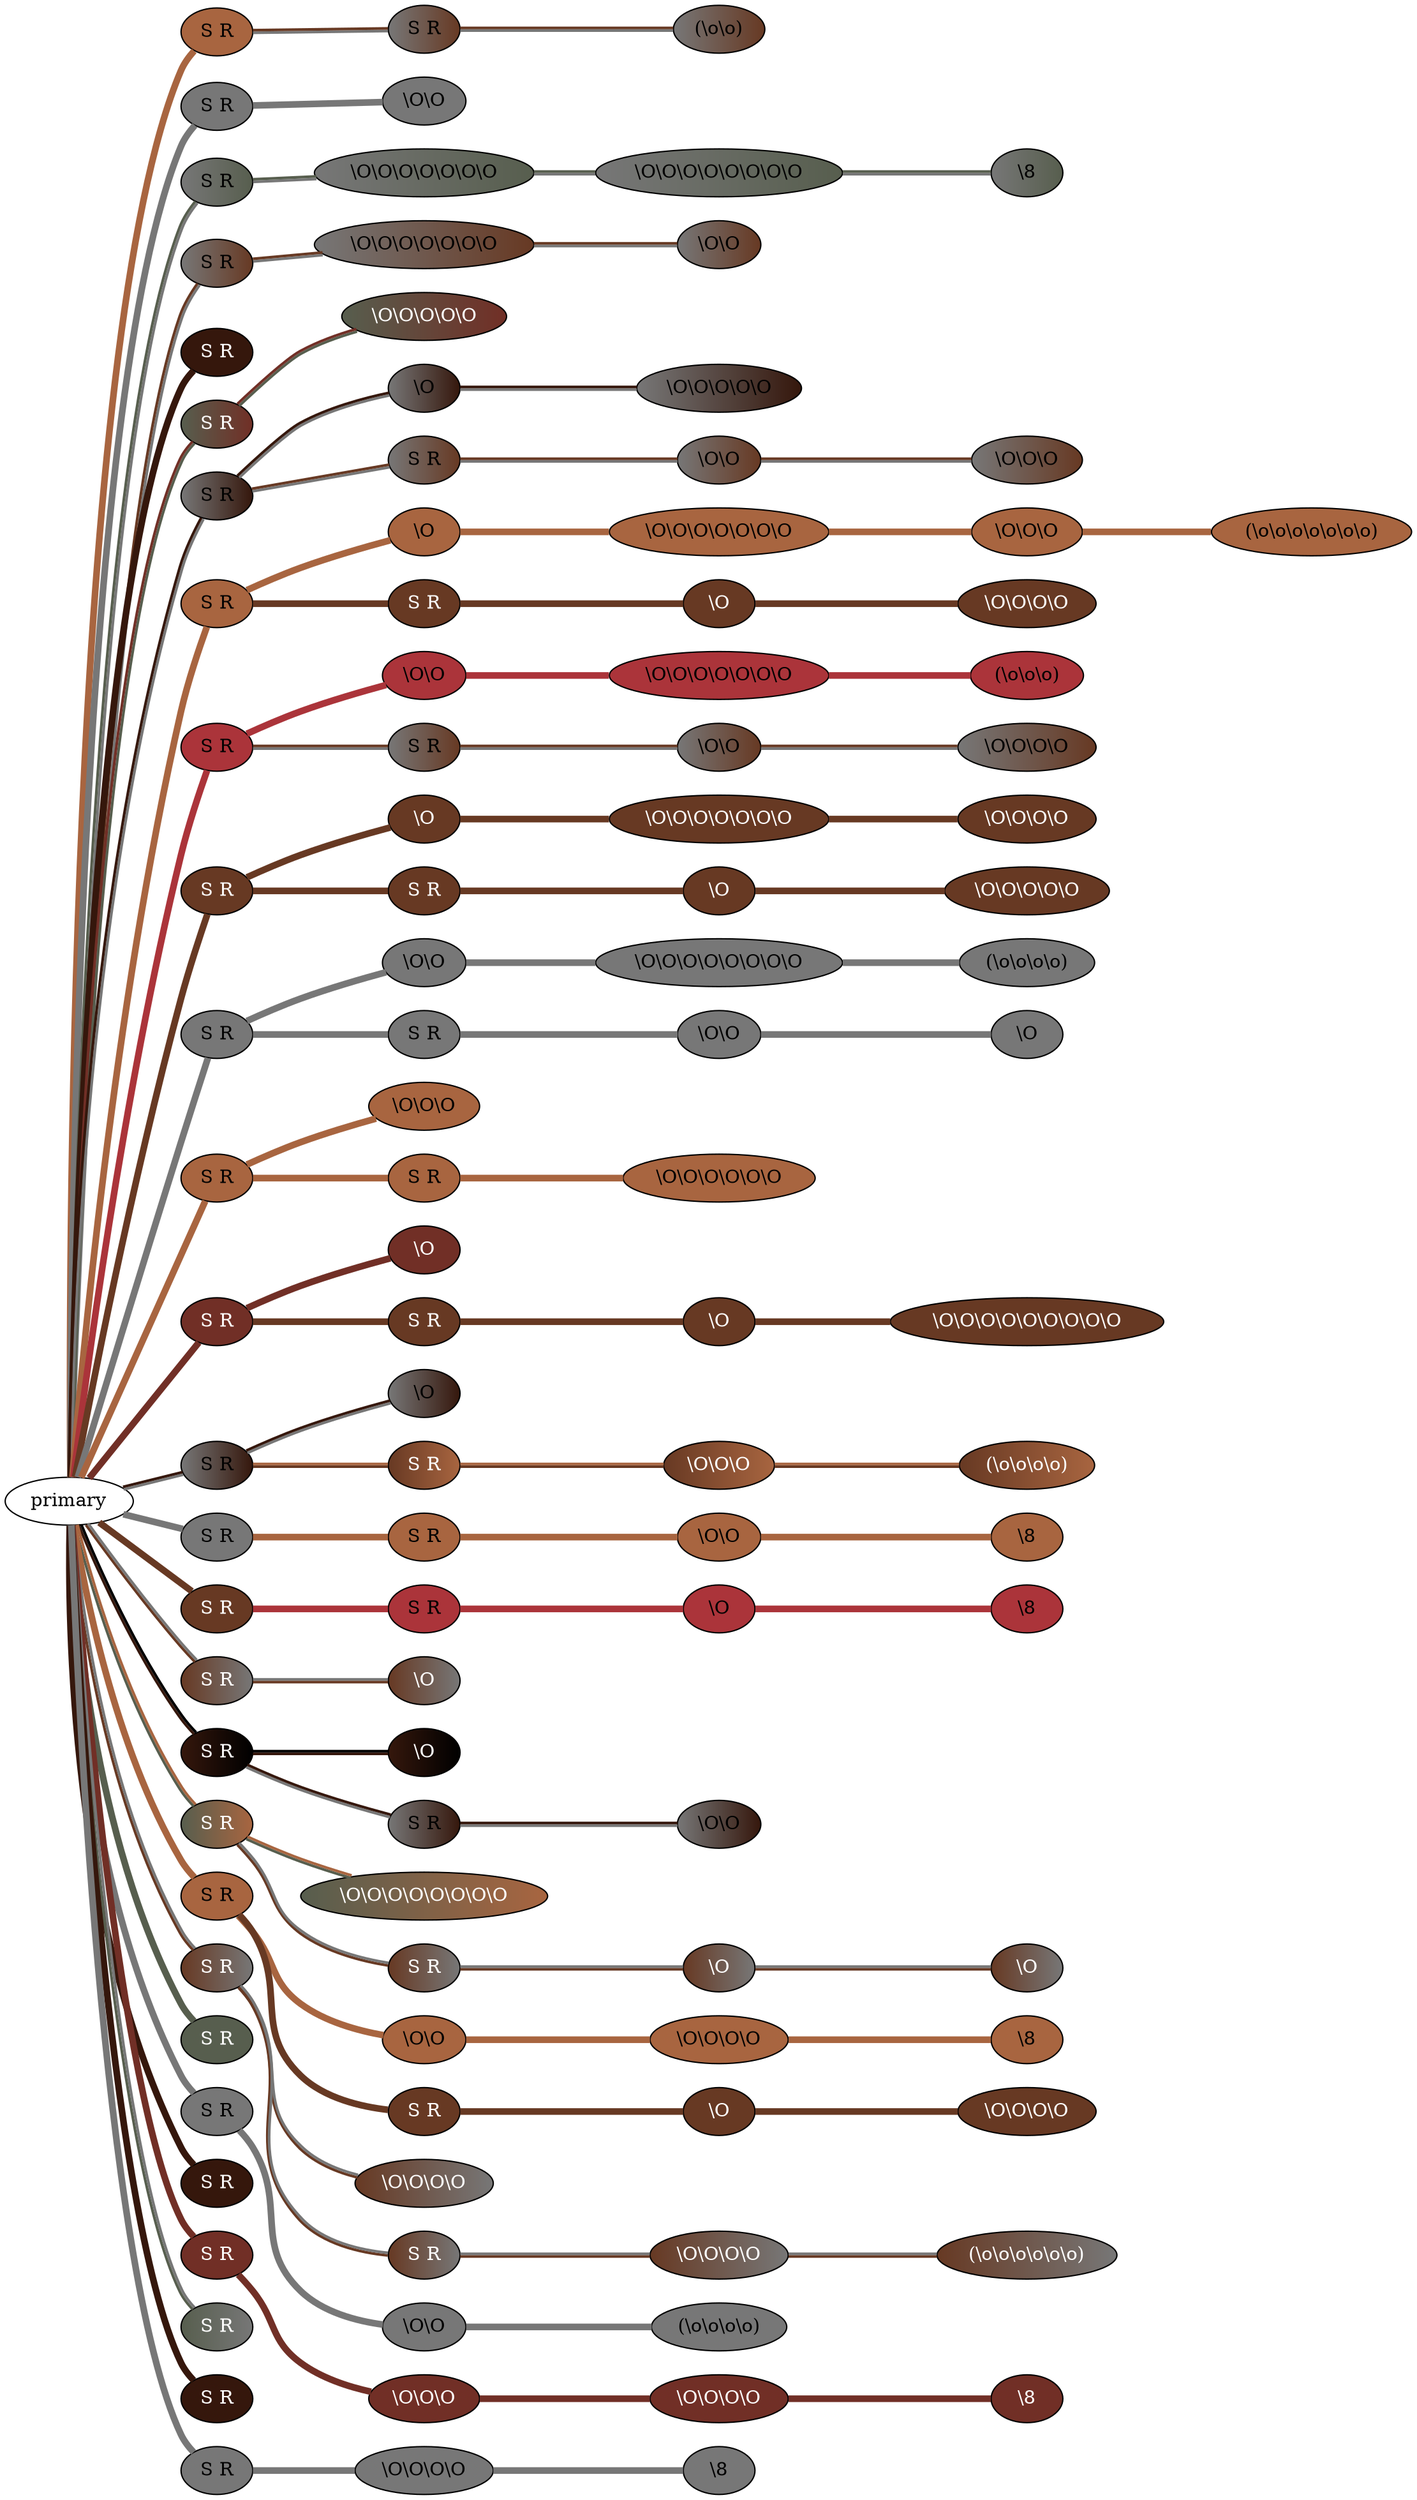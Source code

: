 graph {
 graph [rankdir=LR]
"1" [qtype="pendant_node", pendant_colors="#A86540", pendant_ply="S", pendant_attach="R", pendant_length="5.0", label="S R", style=filled, fillcolor="#A86540", fontcolor="#000000"]
"primary" -- "1" [qtype="pendant_link",penwidth=5,color="#A86540"]
"1s1" [qtype="pendant_node", pendant_colors="#777777:#673923", pendant_ply="S", pendant_attach="R", pendant_length="29.0", label="S R", style=filled, fillcolor="#777777:#673923", fontcolor="#000000"]
"1" -- "1s1" [qtype="pendant_link",penwidth=2,color="#777777:#673923"]
"1s1:0" [qtype="knot_node", knot_value="2", knot_type="L", knot_position="22.0", knot_spin="Z", label="(\\o\\o)", style=filled, fillcolor="#777777:#673923" , fontcolor="#000000"]
"1s1" -- "1s1:0" [qtype="knot_link",penwidth=2,color="#777777:#673923"]
"2" [qtype="pendant_node", pendant_colors="#777777", pendant_ply="S", pendant_attach="R", pendant_length="51.0", label="S R", style=filled, fillcolor="#777777", fontcolor="#000000"]
"primary" -- "2" [qtype="pendant_link",penwidth=5,color="#777777"]
"2:0" [qtype="knot_node", knot_value="2", knot_type="S", knot_position="5.5", knot_spin="Z", label="\\O\\O", style=filled, fillcolor="#777777" , fontcolor="#000000"]
"2" -- "2:0" [qtype="knot_link",penwidth=5,color="#777777"]
"3" [qtype="pendant_node", pendant_colors="#777777:#575E4E", pendant_ply="S", pendant_attach="R", pendant_length="27.5", label="S R", style=filled, fillcolor="#777777:#575E4E", fontcolor="#000000"]
"primary" -- "3" [qtype="pendant_link",penwidth=2,color="#777777:#575E4E"]
"3:0" [qtype="knot_node", knot_value="7", knot_type="S", knot_position="12.0", knot_spin="Z", label="\\O\\O\\O\\O\\O\\O\\O", style=filled, fillcolor="#777777:#575E4E" , fontcolor="#000000"]
"3" -- "3:0" [qtype="knot_link",penwidth=2,color="#777777:#575E4E"]
"3:1" [qtype="knot_node", knot_value="8", knot_type="S", knot_position="18.5", knot_spin="Z", label="\\O\\O\\O\\O\\O\\O\\O\\O", style=filled, fillcolor="#777777:#575E4E" , fontcolor="#000000"]
"3:0" -- "3:1" [qtype="knot_link",penwidth=2,color="#777777:#575E4E"]
"3:2" [qtype="knot_node", knot_value="1", knot_type="E", knot_position="24.5", knot_spin="Z", label="\\8", style=filled, fillcolor="#777777:#575E4E" , fontcolor="#000000"]
"3:1" -- "3:2" [qtype="knot_link",penwidth=2,color="#777777:#575E4E"]
"4" [qtype="pendant_node", pendant_colors="#777777:#673923", pendant_ply="S", pendant_attach="R", pendant_length="18.5", label="S R", style=filled, fillcolor="#777777:#673923", fontcolor="#000000"]
"primary" -- "4" [qtype="pendant_link",penwidth=2,color="#777777:#673923"]
"4:0" [qtype="knot_node", knot_value="7", knot_type="S", knot_position="12.0", knot_spin="Z", label="\\O\\O\\O\\O\\O\\O\\O", style=filled, fillcolor="#777777:#673923" , fontcolor="#000000"]
"4" -- "4:0" [qtype="knot_link",penwidth=2,color="#777777:#673923"]
"4:1" [qtype="knot_node", knot_value="2", knot_type="S", knot_position="17.0", knot_spin="Z", label="\\O\\O", style=filled, fillcolor="#777777:#673923" , fontcolor="#000000"]
"4:0" -- "4:1" [qtype="knot_link",penwidth=2,color="#777777:#673923"]
"5" [qtype="pendant_node", pendant_colors="#35170C", pendant_ply="S", pendant_attach="R", pendant_length="0.0", label="S R", style=filled, fillcolor="#35170C", fontcolor="#ffffff"]
"primary" -- "5" [qtype="pendant_link",penwidth=5,color="#35170C"]
"6" [qtype="pendant_node", pendant_colors="#575E4E:#712F26", pendant_ply="S", pendant_attach="R", pendant_length="15.5", label="S R", style=filled, fillcolor="#575E4E:#712F26", fontcolor="#ffffff"]
"primary" -- "6" [qtype="pendant_link",penwidth=2,color="#575E4E:#712F26"]
"6:0" [qtype="knot_node", knot_value="5", knot_type="S", knot_position="11.5", knot_spin="Z", label="\\O\\O\\O\\O\\O", style=filled, fillcolor="#575E4E:#712F26" , fontcolor="#ffffff"]
"6" -- "6:0" [qtype="knot_link",penwidth=2,color="#575E4E:#712F26"]
"7" [qtype="pendant_node", pendant_colors="#777777:#35170C", pendant_ply="S", pendant_attach="R", pendant_length="22.0", label="S R", style=filled, fillcolor="#777777:#35170C", fontcolor="#000000"]
"primary" -- "7" [qtype="pendant_link",penwidth=2,color="#777777:#35170C"]
"7:0" [qtype="knot_node", knot_value="1", knot_type="S", knot_position="11.0", knot_spin="Z", label="\\O", style=filled, fillcolor="#777777:#35170C" , fontcolor="#000000"]
"7" -- "7:0" [qtype="knot_link",penwidth=2,color="#777777:#35170C"]
"7:1" [qtype="knot_node", knot_value="5", knot_type="S", knot_position="17.5", knot_spin="Z", label="\\O\\O\\O\\O\\O", style=filled, fillcolor="#777777:#35170C" , fontcolor="#000000"]
"7:0" -- "7:1" [qtype="knot_link",penwidth=2,color="#777777:#35170C"]
"7s1" [qtype="pendant_node", pendant_colors="#777777:#673923", pendant_ply="S", pendant_attach="R", pendant_length="22.0", label="S R", style=filled, fillcolor="#777777:#673923", fontcolor="#000000"]
"7" -- "7s1" [qtype="pendant_link",penwidth=2,color="#777777:#673923"]
"7s1:0" [qtype="knot_node", knot_value="2", knot_type="S", knot_position="8.5", knot_spin="Z", label="\\O\\O", style=filled, fillcolor="#777777:#673923" , fontcolor="#000000"]
"7s1" -- "7s1:0" [qtype="knot_link",penwidth=2,color="#777777:#673923"]
"7s1:1" [qtype="knot_node", knot_value="3", knot_type="S", knot_position="14.5", knot_spin="Z", label="\\O\\O\\O", style=filled, fillcolor="#777777:#673923" , fontcolor="#000000"]
"7s1:0" -- "7s1:1" [qtype="knot_link",penwidth=2,color="#777777:#673923"]
"8" [qtype="pendant_node", pendant_colors="#A86540", pendant_ply="S", pendant_attach="R", pendant_length="27.0", label="S R", style=filled, fillcolor="#A86540", fontcolor="#000000"]
"primary" -- "8" [qtype="pendant_link",penwidth=5,color="#A86540"]
"8:0" [qtype="knot_node", knot_value="1", knot_type="S", knot_position="5.5", knot_spin="Z", label="\\O", style=filled, fillcolor="#A86540" , fontcolor="#000000"]
"8" -- "8:0" [qtype="knot_link",penwidth=5,color="#A86540"]
"8:1" [qtype="knot_node", knot_value="7", knot_type="S", knot_position="11.5", knot_spin="Z", label="\\O\\O\\O\\O\\O\\O\\O", style=filled, fillcolor="#A86540" , fontcolor="#000000"]
"8:0" -- "8:1" [qtype="knot_link",penwidth=5,color="#A86540"]
"8:2" [qtype="knot_node", knot_value="3", knot_type="S", knot_position="17.0", knot_spin="Z", label="\\O\\O\\O", style=filled, fillcolor="#A86540" , fontcolor="#000000"]
"8:1" -- "8:2" [qtype="knot_link",penwidth=5,color="#A86540"]
"8:3" [qtype="knot_node", knot_value="7", knot_type="L", knot_position="22.0", knot_spin="Z", label="(\\o\\o\\o\\o\\o\\o\\o)", style=filled, fillcolor="#A86540" , fontcolor="#000000"]
"8:2" -- "8:3" [qtype="knot_link",penwidth=5,color="#A86540"]
"8s1" [qtype="pendant_node", pendant_colors="#673923", pendant_ply="S", pendant_attach="R", pendant_length="24.5", label="S R", style=filled, fillcolor="#673923", fontcolor="#ffffff"]
"8" -- "8s1" [qtype="pendant_link",penwidth=5,color="#673923"]
"8s1:0" [qtype="knot_node", knot_value="1", knot_type="S", knot_position="4.5", knot_spin="Z", label="\\O", style=filled, fillcolor="#673923" , fontcolor="#ffffff"]
"8s1" -- "8s1:0" [qtype="knot_link",penwidth=5,color="#673923"]
"8s1:1" [qtype="knot_node", knot_value="4", knot_type="S", knot_position="16.0", knot_spin="Z", label="\\O\\O\\O\\O", style=filled, fillcolor="#673923" , fontcolor="#ffffff"]
"8s1:0" -- "8s1:1" [qtype="knot_link",penwidth=5,color="#673923"]
"9" [qtype="pendant_node", pendant_colors="#AB343A", pendant_ply="S", pendant_attach="R", pendant_length="24.0", label="S R", style=filled, fillcolor="#AB343A", fontcolor="#000000"]
"primary" -- "9" [qtype="pendant_link",penwidth=5,color="#AB343A"]
"9:0" [qtype="knot_node", knot_value="2", knot_type="S", knot_position="10.5", knot_spin="Z", label="\\O\\O", style=filled, fillcolor="#AB343A" , fontcolor="#000000"]
"9" -- "9:0" [qtype="knot_link",penwidth=5,color="#AB343A"]
"9:1" [qtype="knot_node", knot_value="7", knot_type="S", knot_position="17.0", knot_spin="Z", label="\\O\\O\\O\\O\\O\\O\\O", style=filled, fillcolor="#AB343A" , fontcolor="#000000"]
"9:0" -- "9:1" [qtype="knot_link",penwidth=5,color="#AB343A"]
"9:2" [qtype="knot_node", knot_value="3", knot_type="L", knot_position="21.5", knot_spin="Z", label="(\\o\\o\\o)", style=filled, fillcolor="#AB343A" , fontcolor="#000000"]
"9:1" -- "9:2" [qtype="knot_link",penwidth=5,color="#AB343A"]
"9s1" [qtype="pendant_node", pendant_colors="#777777:#673923", pendant_ply="S", pendant_attach="R", pendant_length="27.0", label="S R", style=filled, fillcolor="#777777:#673923", fontcolor="#000000"]
"9" -- "9s1" [qtype="pendant_link",penwidth=2,color="#777777:#673923"]
"9s1:0" [qtype="knot_node", knot_value="2", knot_type="S", knot_position="9.5", knot_spin="Z", label="\\O\\O", style=filled, fillcolor="#777777:#673923" , fontcolor="#000000"]
"9s1" -- "9s1:0" [qtype="knot_link",penwidth=2,color="#777777:#673923"]
"9s1:1" [qtype="knot_node", knot_value="4", knot_type="S", knot_position="15.5", knot_spin="Z", label="\\O\\O\\O\\O", style=filled, fillcolor="#777777:#673923" , fontcolor="#000000"]
"9s1:0" -- "9s1:1" [qtype="knot_link",penwidth=2,color="#777777:#673923"]
"10" [qtype="pendant_node", pendant_colors="#673923", pendant_ply="S", pendant_attach="R", pendant_length="18.0", label="S R", style=filled, fillcolor="#673923", fontcolor="#ffffff"]
"primary" -- "10" [qtype="pendant_link",penwidth=5,color="#673923"]
"10:0" [qtype="knot_node", knot_value="1", knot_type="S", knot_position="5.5", knot_spin="Z", label="\\O", style=filled, fillcolor="#673923" , fontcolor="#ffffff"]
"10" -- "10:0" [qtype="knot_link",penwidth=5,color="#673923"]
"10:1" [qtype="knot_node", knot_value="7", knot_type="S", knot_position="11.5", knot_spin="Z", label="\\O\\O\\O\\O\\O\\O\\O", style=filled, fillcolor="#673923" , fontcolor="#ffffff"]
"10:0" -- "10:1" [qtype="knot_link",penwidth=5,color="#673923"]
"10:2" [qtype="knot_node", knot_value="4", knot_type="S", knot_position="17.5", knot_spin="Z", label="\\O\\O\\O\\O", style=filled, fillcolor="#673923" , fontcolor="#ffffff"]
"10:1" -- "10:2" [qtype="knot_link",penwidth=5,color="#673923"]
"10s1" [qtype="pendant_node", pendant_colors="#673923", pendant_ply="S", pendant_attach="R", pendant_length="13.5", label="S R", style=filled, fillcolor="#673923", fontcolor="#ffffff"]
"10" -- "10s1" [qtype="pendant_link",penwidth=5,color="#673923"]
"10s1:0" [qtype="knot_node", knot_value="1", knot_type="S", knot_position="4.0", knot_spin="Z", label="\\O", style=filled, fillcolor="#673923" , fontcolor="#ffffff"]
"10s1" -- "10s1:0" [qtype="knot_link",penwidth=5,color="#673923"]
"10s1:1" [qtype="knot_node", knot_value="5", knot_type="S", knot_position="9.5", knot_spin="Z", label="\\O\\O\\O\\O\\O", style=filled, fillcolor="#673923" , fontcolor="#ffffff"]
"10s1:0" -- "10s1:1" [qtype="knot_link",penwidth=5,color="#673923"]
"11" [qtype="pendant_node", pendant_colors="#777777", pendant_ply="S", pendant_attach="R", pendant_length="29.0", label="S R", style=filled, fillcolor="#777777", fontcolor="#000000"]
"primary" -- "11" [qtype="pendant_link",penwidth=5,color="#777777"]
"11:0" [qtype="knot_node", knot_value="2", knot_type="S", knot_position="11.0", knot_spin="Z", label="\\O\\O", style=filled, fillcolor="#777777" , fontcolor="#000000"]
"11" -- "11:0" [qtype="knot_link",penwidth=5,color="#777777"]
"11:1" [qtype="knot_node", knot_value="8", knot_type="S", knot_position="17.5", knot_spin="Z", label="\\O\\O\\O\\O\\O\\O\\O\\O", style=filled, fillcolor="#777777" , fontcolor="#000000"]
"11:0" -- "11:1" [qtype="knot_link",penwidth=5,color="#777777"]
"11:2" [qtype="knot_node", knot_value="4", knot_type="L", knot_position="22.0", knot_spin="Z", label="(\\o\\o\\o\\o)", style=filled, fillcolor="#777777" , fontcolor="#000000"]
"11:1" -- "11:2" [qtype="knot_link",penwidth=5,color="#777777"]
"11s1" [qtype="pendant_node", pendant_colors="#777777", pendant_ply="S", pendant_attach="R", pendant_length="30.0", label="S R", style=filled, fillcolor="#777777", fontcolor="#000000"]
"11" -- "11s1" [qtype="pendant_link",penwidth=5,color="#777777"]
"11s1:0" [qtype="knot_node", knot_value="2", knot_type="S", knot_position="9.5", knot_spin="Z", label="\\O\\O", style=filled, fillcolor="#777777" , fontcolor="#000000"]
"11s1" -- "11s1:0" [qtype="knot_link",penwidth=5,color="#777777"]
"11s1:1" [qtype="knot_node", knot_value="1", knot_type="S", knot_position="15.0", knot_spin="Z", label="\\O", style=filled, fillcolor="#777777" , fontcolor="#000000"]
"11s1:0" -- "11s1:1" [qtype="knot_link",penwidth=5,color="#777777"]
"12" [qtype="pendant_node", pendant_colors="#A86540", pendant_ply="S", pendant_attach="R", pendant_length="42.0", label="S R", style=filled, fillcolor="#A86540", fontcolor="#000000"]
"primary" -- "12" [qtype="pendant_link",penwidth=5,color="#A86540"]
"12:0" [qtype="knot_node", knot_value="3", knot_type="S", knot_position="18.0", knot_spin="Z", label="\\O\\O\\O", style=filled, fillcolor="#A86540" , fontcolor="#000000"]
"12" -- "12:0" [qtype="knot_link",penwidth=5,color="#A86540"]
"12s1" [qtype="pendant_node", pendant_colors="#A86540", pendant_ply="S", pendant_attach="R", pendant_length="17.0", label="S R", style=filled, fillcolor="#A86540", fontcolor="#000000"]
"12" -- "12s1" [qtype="pendant_link",penwidth=5,color="#A86540"]
"12s1:0" [qtype="knot_node", knot_value="6", knot_type="S", knot_position="17.0", knot_spin="Z", label="\\O\\O\\O\\O\\O\\O", style=filled, fillcolor="#A86540" , fontcolor="#000000"]
"12s1" -- "12s1:0" [qtype="knot_link",penwidth=5,color="#A86540"]
"13" [qtype="pendant_node", pendant_colors="#712F26", pendant_ply="S", pendant_attach="R", pendant_length="12.5", label="S R", style=filled, fillcolor="#712F26", fontcolor="#ffffff"]
"primary" -- "13" [qtype="pendant_link",penwidth=5,color="#712F26"]
"13:0" [qtype="knot_node", knot_value="1", knot_type="S", knot_position="10.5", knot_spin="Z", label="\\O", style=filled, fillcolor="#712F26" , fontcolor="#ffffff"]
"13" -- "13:0" [qtype="knot_link",penwidth=5,color="#712F26"]
"13s1" [qtype="pendant_node", pendant_colors="#673923", pendant_ply="S", pendant_attach="R", pendant_length="23.0", label="S R", style=filled, fillcolor="#673923", fontcolor="#ffffff"]
"13" -- "13s1" [qtype="pendant_link",penwidth=5,color="#673923"]
"13s1:0" [qtype="knot_node", knot_value="1", knot_type="S", knot_position="8.5", knot_spin="Z", label="\\O", style=filled, fillcolor="#673923" , fontcolor="#ffffff"]
"13s1" -- "13s1:0" [qtype="knot_link",penwidth=5,color="#673923"]
"13s1:1" [qtype="knot_node", knot_value="9", knot_type="S", knot_position="16.0", knot_spin="Z", label="\\O\\O\\O\\O\\O\\O\\O\\O\\O", style=filled, fillcolor="#673923" , fontcolor="#ffffff"]
"13s1:0" -- "13s1:1" [qtype="knot_link",penwidth=5,color="#673923"]
"14" [qtype="pendant_node", pendant_colors="#777777:#35170C", pendant_ply="S", pendant_attach="R", pendant_length="20.0", label="S R", style=filled, fillcolor="#777777:#35170C", fontcolor="#000000"]
"primary" -- "14" [qtype="pendant_link",penwidth=2,color="#777777:#35170C"]
"14:0" [qtype="knot_node", knot_value="1", knot_type="S", knot_position="17.5", knot_spin="Z", label="\\O", style=filled, fillcolor="#777777:#35170C" , fontcolor="#000000"]
"14" -- "14:0" [qtype="knot_link",penwidth=2,color="#777777:#35170C"]
"14s1" [qtype="pendant_node", pendant_colors="#673923:#A86540", pendant_ply="S", pendant_attach="R", pendant_length="22.0", label="S R", style=filled, fillcolor="#673923:#A86540", fontcolor="#ffffff"]
"14" -- "14s1" [qtype="pendant_link",penwidth=2,color="#673923:#A86540"]
"14s1:0" [qtype="knot_node", knot_value="3", knot_type="S", knot_position="15.0", knot_spin="Z", label="\\O\\O\\O", style=filled, fillcolor="#673923:#A86540" , fontcolor="#ffffff"]
"14s1" -- "14s1:0" [qtype="knot_link",penwidth=2,color="#673923:#A86540"]
"14s1:1" [qtype="knot_node", knot_value="4", knot_type="L", knot_position="20.0", knot_spin="Z", label="(\\o\\o\\o\\o)", style=filled, fillcolor="#673923:#A86540" , fontcolor="#ffffff"]
"14s1:0" -- "14s1:1" [qtype="knot_link",penwidth=2,color="#673923:#A86540"]
"15" [qtype="pendant_node", pendant_colors="#777777", pendant_ply="S", pendant_attach="R", pendant_length="11.0", label="S R", style=filled, fillcolor="#777777", fontcolor="#000000"]
"primary" -- "15" [qtype="pendant_link",penwidth=5,color="#777777"]
"15s1" [qtype="pendant_node", pendant_colors="#A86540", pendant_ply="S", pendant_attach="R", pendant_length="39.0", label="S R", style=filled, fillcolor="#A86540", fontcolor="#000000"]
"15" -- "15s1" [qtype="pendant_link",penwidth=5,color="#A86540"]
"15s1:0" [qtype="knot_node", knot_value="2", knot_type="S", knot_position="15.0", knot_spin="Z", label="\\O\\O", style=filled, fillcolor="#A86540" , fontcolor="#000000"]
"15s1" -- "15s1:0" [qtype="knot_link",penwidth=5,color="#A86540"]
"15s1:1" [qtype="knot_node", knot_value="1", knot_type="E", knot_position="20.5", knot_spin="Z", label="\\8", style=filled, fillcolor="#A86540" , fontcolor="#000000"]
"15s1:0" -- "15s1:1" [qtype="knot_link",penwidth=5,color="#A86540"]
"16" [qtype="pendant_node", pendant_colors="#673923", pendant_ply="S", pendant_attach="R", pendant_length="1.5", label="S R", style=filled, fillcolor="#673923", fontcolor="#ffffff"]
"primary" -- "16" [qtype="pendant_link",penwidth=5,color="#673923"]
"16s1" [qtype="pendant_node", pendant_colors="#AB343A", pendant_ply="S", pendant_attach="R", pendant_length="34.0", label="S R", style=filled, fillcolor="#AB343A", fontcolor="#000000"]
"16" -- "16s1" [qtype="pendant_link",penwidth=5,color="#AB343A"]
"16s1:0" [qtype="knot_node", knot_value="1", knot_type="S", knot_position="14.5", knot_spin="Z", label="\\O", style=filled, fillcolor="#AB343A" , fontcolor="#000000"]
"16s1" -- "16s1:0" [qtype="knot_link",penwidth=5,color="#AB343A"]
"16s1:1" [qtype="knot_node", knot_value="1", knot_type="E", knot_position="21.0", knot_spin="Z", label="\\8", style=filled, fillcolor="#AB343A" , fontcolor="#000000"]
"16s1:0" -- "16s1:1" [qtype="knot_link",penwidth=5,color="#AB343A"]
"17" [qtype="pendant_node", pendant_colors="#673923:#777777", pendant_ply="S", pendant_attach="R", pendant_length="24.0", label="S R", style=filled, fillcolor="#673923:#777777", fontcolor="#ffffff"]
"primary" -- "17" [qtype="pendant_link",penwidth=2,color="#673923:#777777"]
"17:0" [qtype="knot_node", knot_value="1", knot_type="S", knot_position="17.0", knot_spin="Z", label="\\O", style=filled, fillcolor="#673923:#777777" , fontcolor="#ffffff"]
"17" -- "17:0" [qtype="knot_link",penwidth=2,color="#673923:#777777"]
"18" [qtype="pendant_node", pendant_colors="#35170C:#000000", pendant_ply="S", pendant_attach="R", pendant_length="11.0", label="S R", style=filled, fillcolor="#35170C:#000000", fontcolor="#ffffff"]
"primary" -- "18" [qtype="pendant_link",penwidth=2,color="#35170C:#000000"]
"18:0" [qtype="knot_node", knot_value="1", knot_type="S", knot_position="4.5", knot_spin="Z", label="\\O", style=filled, fillcolor="#35170C:#000000" , fontcolor="#ffffff"]
"18" -- "18:0" [qtype="knot_link",penwidth=2,color="#35170C:#000000"]
"18s1" [qtype="pendant_node", pendant_colors="#777777:#35170C", pendant_ply="S", pendant_attach="R", pendant_length="23.0", label="S R", style=filled, fillcolor="#777777:#35170C", fontcolor="#000000"]
"18" -- "18s1" [qtype="pendant_link",penwidth=2,color="#777777:#35170C"]
"18s1:0" [qtype="knot_node", knot_value="2", knot_type="S", knot_position="9.0", knot_spin="Z", label="\\O\\O", style=filled, fillcolor="#777777:#35170C" , fontcolor="#000000"]
"18s1" -- "18s1:0" [qtype="knot_link",penwidth=2,color="#777777:#35170C"]
"19" [qtype="pendant_node", pendant_colors="#575E4E:#A86540", pendant_ply="S", pendant_attach="R", pendant_length="24.0", label="S R", style=filled, fillcolor="#575E4E:#A86540", fontcolor="#ffffff"]
"primary" -- "19" [qtype="pendant_link",penwidth=2,color="#575E4E:#A86540"]
"19:0" [qtype="knot_node", knot_value="8", knot_type="S", knot_position="17.0", knot_spin="Z", label="\\O\\O\\O\\O\\O\\O\\O\\O", style=filled, fillcolor="#575E4E:#A86540" , fontcolor="#ffffff"]
"19" -- "19:0" [qtype="knot_link",penwidth=2,color="#575E4E:#A86540"]
"19s1" [qtype="pendant_node", pendant_colors="#673923:#777777", pendant_ply="S", pendant_attach="R", pendant_length="38.0", label="S R", style=filled, fillcolor="#673923:#777777", fontcolor="#ffffff"]
"19" -- "19s1" [qtype="pendant_link",penwidth=2,color="#673923:#777777"]
"19s1:0" [qtype="knot_node", knot_value="1", knot_type="S", knot_position="8.0", knot_spin="Z", label="\\O", style=filled, fillcolor="#673923:#777777" , fontcolor="#ffffff"]
"19s1" -- "19s1:0" [qtype="knot_link",penwidth=2,color="#673923:#777777"]
"19s1:1" [qtype="knot_node", knot_value="1", knot_type="S", knot_position="14.0", knot_spin="Z", label="\\O", style=filled, fillcolor="#673923:#777777" , fontcolor="#ffffff"]
"19s1:0" -- "19s1:1" [qtype="knot_link",penwidth=2,color="#673923:#777777"]
"20" [qtype="pendant_node", pendant_colors="#A86540", pendant_ply="S", pendant_attach="R", pendant_length="44.0", label="S R", style=filled, fillcolor="#A86540", fontcolor="#000000"]
"primary" -- "20" [qtype="pendant_link",penwidth=5,color="#A86540"]
"20:0" [qtype="knot_node", knot_value="2", knot_type="S", knot_position="10.5", knot_spin="Z", label="\\O\\O", style=filled, fillcolor="#A86540" , fontcolor="#000000"]
"20" -- "20:0" [qtype="knot_link",penwidth=5,color="#A86540"]
"20:1" [qtype="knot_node", knot_value="4", knot_type="S", knot_position="17.0", knot_spin="Z", label="\\O\\O\\O\\O", style=filled, fillcolor="#A86540" , fontcolor="#000000"]
"20:0" -- "20:1" [qtype="knot_link",penwidth=5,color="#A86540"]
"20:2" [qtype="knot_node", knot_value="1", knot_type="E", knot_position="23.5", knot_spin="Z", label="\\8", style=filled, fillcolor="#A86540" , fontcolor="#000000"]
"20:1" -- "20:2" [qtype="knot_link",penwidth=5,color="#A86540"]
"20s1" [qtype="pendant_node", pendant_colors="#673923", pendant_ply="S", pendant_attach="R", pendant_length="20.0", label="S R", style=filled, fillcolor="#673923", fontcolor="#ffffff"]
"20" -- "20s1" [qtype="pendant_link",penwidth=5,color="#673923"]
"20s1:0" [qtype="knot_node", knot_value="1", knot_type="S", knot_position="8.5", knot_spin="Z", label="\\O", style=filled, fillcolor="#673923" , fontcolor="#ffffff"]
"20s1" -- "20s1:0" [qtype="knot_link",penwidth=5,color="#673923"]
"20s1:1" [qtype="knot_node", knot_value="4", knot_type="S", knot_position="15.5", knot_spin="Z", label="\\O\\O\\O\\O", style=filled, fillcolor="#673923" , fontcolor="#ffffff"]
"20s1:0" -- "20s1:1" [qtype="knot_link",penwidth=5,color="#673923"]
"21" [qtype="pendant_node", pendant_colors="#673923:#777777", pendant_ply="S", pendant_attach="R", pendant_length="51.0", label="S R", style=filled, fillcolor="#673923:#777777", fontcolor="#ffffff"]
"primary" -- "21" [qtype="pendant_link",penwidth=2,color="#673923:#777777"]
"21:0" [qtype="knot_node", knot_value="4", knot_type="S", knot_position="11.0", knot_spin="Z", label="\\O\\O\\O\\O", style=filled, fillcolor="#673923:#777777" , fontcolor="#ffffff"]
"21" -- "21:0" [qtype="knot_link",penwidth=2,color="#673923:#777777"]
"21s1" [qtype="pendant_node", pendant_colors="#673923:#777777", pendant_ply="S", pendant_attach="R", pendant_length="31.0", label="S R", style=filled, fillcolor="#673923:#777777", fontcolor="#ffffff"]
"21" -- "21s1" [qtype="pendant_link",penwidth=2,color="#673923:#777777"]
"21s1:0" [qtype="knot_node", knot_value="4", knot_type="S", knot_position="9.5", knot_spin="Z", label="\\O\\O\\O\\O", style=filled, fillcolor="#673923:#777777" , fontcolor="#ffffff"]
"21s1" -- "21s1:0" [qtype="knot_link",penwidth=2,color="#673923:#777777"]
"21s1:1" [qtype="knot_node", knot_value="6", knot_type="L", knot_position="19.5", knot_spin="Z", label="(\\o\\o\\o\\o\\o\\o)", style=filled, fillcolor="#673923:#777777" , fontcolor="#ffffff"]
"21s1:0" -- "21s1:1" [qtype="knot_link",penwidth=2,color="#673923:#777777"]
"22" [qtype="pendant_node", pendant_colors="#575E4E", pendant_ply="S", pendant_attach="R", pendant_length="1.0", label="S R", style=filled, fillcolor="#575E4E", fontcolor="#ffffff"]
"primary" -- "22" [qtype="pendant_link",penwidth=5,color="#575E4E"]
"23" [qtype="pendant_node", pendant_colors="#777777", pendant_ply="S", pendant_attach="R", pendant_length="47.0", label="S R", style=filled, fillcolor="#777777", fontcolor="#000000"]
"primary" -- "23" [qtype="pendant_link",penwidth=5,color="#777777"]
"23:0" [qtype="knot_node", knot_value="2", knot_type="S", knot_position="18.0", knot_spin="Z", label="\\O\\O", style=filled, fillcolor="#777777" , fontcolor="#000000"]
"23" -- "23:0" [qtype="knot_link",penwidth=5,color="#777777"]
"23:1" [qtype="knot_node", knot_value="4", knot_type="L", knot_position="25.5", knot_spin="Z", label="(\\o\\o\\o\\o)", style=filled, fillcolor="#777777" , fontcolor="#000000"]
"23:0" -- "23:1" [qtype="knot_link",penwidth=5,color="#777777"]
"24" [qtype="pendant_node", pendant_colors="#35170C", pendant_ply="S", pendant_attach="R", pendant_length="0.0", label="S R", style=filled, fillcolor="#35170C", fontcolor="#ffffff"]
"primary" -- "24" [qtype="pendant_link",penwidth=5,color="#35170C"]
"25" [qtype="pendant_node", pendant_colors="#712F26", pendant_ply="S", pendant_attach="R", pendant_length="43.0", label="S R", style=filled, fillcolor="#712F26", fontcolor="#ffffff"]
"primary" -- "25" [qtype="pendant_link",penwidth=5,color="#712F26"]
"25:0" [qtype="knot_node", knot_value="3", knot_type="S", knot_position="10.5", knot_spin="Z", label="\\O\\O\\O", style=filled, fillcolor="#712F26" , fontcolor="#ffffff"]
"25" -- "25:0" [qtype="knot_link",penwidth=5,color="#712F26"]
"25:1" [qtype="knot_node", knot_value="4", knot_type="S", knot_position="17.0", knot_spin="Z", label="\\O\\O\\O\\O", style=filled, fillcolor="#712F26" , fontcolor="#ffffff"]
"25:0" -- "25:1" [qtype="knot_link",penwidth=5,color="#712F26"]
"25:2" [qtype="knot_node", knot_value="1", knot_type="E", knot_position="24.0", knot_spin="Z", label="\\8", style=filled, fillcolor="#712F26" , fontcolor="#ffffff"]
"25:1" -- "25:2" [qtype="knot_link",penwidth=5,color="#712F26"]
"26" [qtype="pendant_node", pendant_colors="#575E4E:#777777", pendant_ply="S", pendant_attach="R", pendant_length="11.5", label="S R", style=filled, fillcolor="#575E4E:#777777", fontcolor="#ffffff"]
"primary" -- "26" [qtype="pendant_link",penwidth=2,color="#575E4E:#777777"]
"27" [qtype="pendant_node", pendant_colors="#35170C", pendant_ply="S", pendant_attach="R", pendant_length="0.5", label="S R", style=filled, fillcolor="#35170C", fontcolor="#ffffff"]
"primary" -- "27" [qtype="pendant_link",penwidth=5,color="#35170C"]
"28" [qtype="pendant_node", pendant_colors="#777777", pendant_ply="S", pendant_attach="R", pendant_length="63.0", label="S R", style=filled, fillcolor="#777777", fontcolor="#000000"]
"primary" -- "28" [qtype="pendant_link",penwidth=5,color="#777777"]
"28:0" [qtype="knot_node", knot_value="4", knot_type="S", knot_position="17.5", knot_spin="Z", label="\\O\\O\\O\\O", style=filled, fillcolor="#777777" , fontcolor="#000000"]
"28" -- "28:0" [qtype="knot_link",penwidth=5,color="#777777"]
"28:1" [qtype="knot_node", knot_value="1", knot_type="E", knot_position="25.0", knot_spin="Z", label="\\8", style=filled, fillcolor="#777777" , fontcolor="#000000"]
"28:0" -- "28:1" [qtype="knot_link",penwidth=5,color="#777777"]
}
